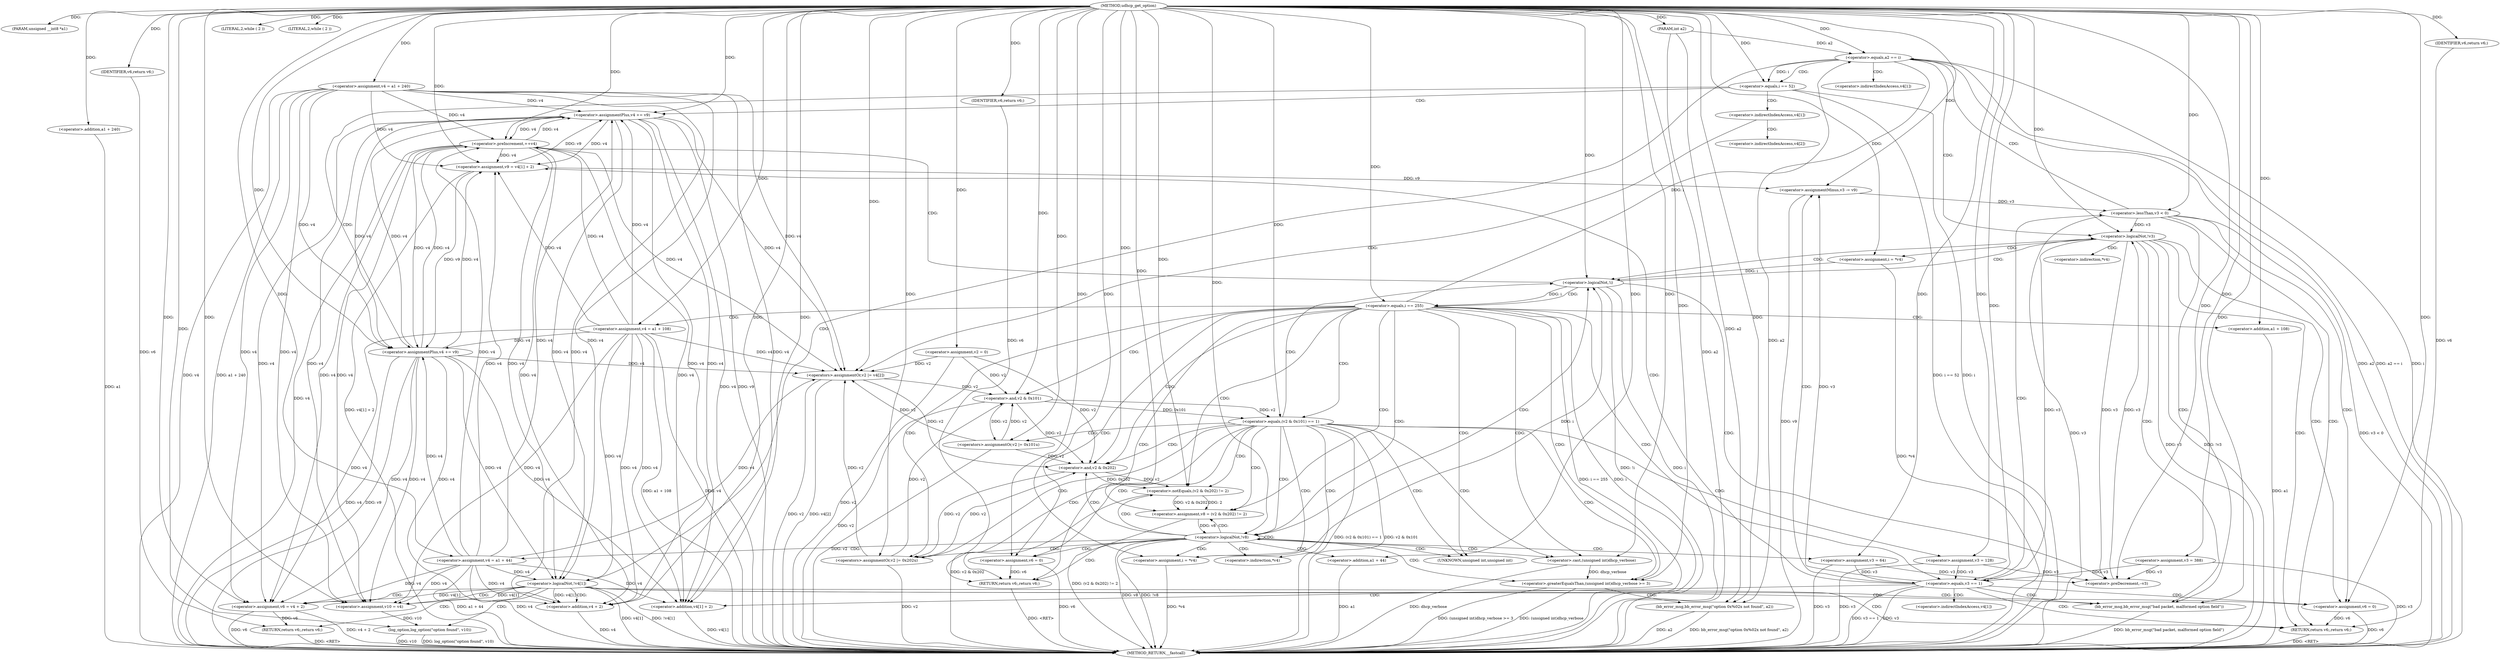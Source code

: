 digraph udhcp_get_option {  
"1000109" [label = "(METHOD,udhcp_get_option)" ]
"1000299" [label = "(METHOD_RETURN,__fastcall)" ]
"1000110" [label = "(PARAM,unsigned __int8 *a1)" ]
"1000111" [label = "(PARAM,int a2)" ]
"1000121" [label = "(<operator>.assignment,v2 = 0)" ]
"1000124" [label = "(<operator>.assignment,v3 = 388)" ]
"1000127" [label = "(<operator>.assignment,v4 = a1 + 240)" ]
"1000129" [label = "(<operator>.addition,a1 + 240)" ]
"1000133" [label = "(LITERAL,2,while ( 2 ))" ]
"1000136" [label = "(LITERAL,2,while ( 2 ))" ]
"1000139" [label = "(<operator>.assignment,i = *v4)" ]
"1000143" [label = "(<operator>.assignment,i = *v4)" ]
"1000149" [label = "(<operator>.logicalNot,!i)" ]
"1000152" [label = "(<operator>.preDecrement,--v3)" ]
"1000154" [label = "(<operator>.preIncrement,++v4)" ]
"1000158" [label = "(<operator>.equals,i == 255)" ]
"1000163" [label = "(<operator>.equals,v3 == 1)" ]
"1000167" [label = "(<operator>.assignment,v9 = v4[1] + 2)" ]
"1000169" [label = "(<operator>.addition,v4[1] + 2)" ]
"1000174" [label = "(<operator>.assignmentMinus,v3 -= v9)" ]
"1000178" [label = "(<operator>.lessThan,v3 < 0)" ]
"1000183" [label = "(<operator>.equals,a2 == i)" ]
"1000188" [label = "(<operator>.logicalNot,!v4[1])" ]
"1000194" [label = "(<operator>.assignment,v6 = 0)" ]
"1000197" [label = "(bb_error_msg,bb_error_msg(\"bad packet, malformed option field\"))" ]
"1000199" [label = "(RETURN,return v6;,return v6;)" ]
"1000200" [label = "(IDENTIFIER,v6,return v6;)" ]
"1000201" [label = "(<operator>.assignment,v10 = v4)" ]
"1000204" [label = "(<operator>.assignment,v6 = v4 + 2)" ]
"1000206" [label = "(<operator>.addition,v4 + 2)" ]
"1000209" [label = "(log_option,log_option(\"option found\", v10))" ]
"1000212" [label = "(RETURN,return v6;,return v6;)" ]
"1000213" [label = "(IDENTIFIER,v6,return v6;)" ]
"1000215" [label = "(<operator>.equals,i == 52)" ]
"1000223" [label = "(<operators>.assignmentOr,v2 |= v4[2])" ]
"1000228" [label = "(<operator>.assignmentPlus,v4 += v9)" ]
"1000233" [label = "(<operator>.assignmentPlus,v4 += v9)" ]
"1000238" [label = "(<operator>.logicalNot,!v3)" ]
"1000241" [label = "(<operator>.assignment,v4 = a1 + 108)" ]
"1000243" [label = "(<operator>.addition,a1 + 108)" ]
"1000247" [label = "(<operator>.equals,(v2 & 0x101) == 1)" ]
"1000248" [label = "(<operator>.and,v2 & 0x101)" ]
"1000253" [label = "(<operators>.assignmentOr,v2 |= 0x101u)" ]
"1000256" [label = "(<operator>.assignment,v3 = 128)" ]
"1000261" [label = "(<operator>.assignment,v8 = (v2 & 0x202) != 2)" ]
"1000263" [label = "(<operator>.notEquals,(v2 & 0x202) != 2)" ]
"1000264" [label = "(<operator>.and,v2 & 0x202)" ]
"1000268" [label = "(<operators>.assignmentOr,v2 |= 0x202u)" ]
"1000272" [label = "(<operator>.logicalNot,!v8)" ]
"1000275" [label = "(<operator>.assignment,v4 = a1 + 44)" ]
"1000277" [label = "(<operator>.addition,a1 + 44)" ]
"1000280" [label = "(<operator>.assignment,v3 = 64)" ]
"1000285" [label = "(<operator>.assignment,v6 = 0)" ]
"1000289" [label = "(<operator>.greaterEqualsThan,(unsigned int)dhcp_verbose >= 3)" ]
"1000290" [label = "(<operator>.cast,(unsigned int)dhcp_verbose)" ]
"1000294" [label = "(bb_error_msg,bb_error_msg(\"option 0x%02x not found\", a2))" ]
"1000297" [label = "(RETURN,return v6;,return v6;)" ]
"1000298" [label = "(IDENTIFIER,v6,return v6;)" ]
"1000141" [label = "(<operator>.indirection,*v4)" ]
"1000145" [label = "(<operator>.indirection,*v4)" ]
"1000170" [label = "(<operator>.indirectIndexAccess,v4[1])" ]
"1000189" [label = "(<operator>.indirectIndexAccess,v4[1])" ]
"1000220" [label = "(<operator>.indirectIndexAccess,v4[1])" ]
"1000225" [label = "(<operator>.indirectIndexAccess,v4[2])" ]
"1000291" [label = "(UNKNOWN,unsigned int,unsigned int)" ]
  "1000212" -> "1000299"  [ label = "DDG: <RET>"] 
  "1000199" -> "1000299"  [ label = "DDG: <RET>"] 
  "1000289" -> "1000299"  [ label = "DDG: (unsigned int)dhcp_verbose >= 3"] 
  "1000294" -> "1000299"  [ label = "DDG: bb_error_msg(\"option 0x%02x not found\", a2)"] 
  "1000163" -> "1000299"  [ label = "DDG: v3"] 
  "1000241" -> "1000299"  [ label = "DDG: a1 + 108"] 
  "1000204" -> "1000299"  [ label = "DDG: v6"] 
  "1000127" -> "1000299"  [ label = "DDG: v4"] 
  "1000163" -> "1000299"  [ label = "DDG: v3 == 1"] 
  "1000188" -> "1000299"  [ label = "DDG: v4[1]"] 
  "1000238" -> "1000299"  [ label = "DDG: v3"] 
  "1000243" -> "1000299"  [ label = "DDG: a1"] 
  "1000268" -> "1000299"  [ label = "DDG: v2"] 
  "1000121" -> "1000299"  [ label = "DDG: v2"] 
  "1000183" -> "1000299"  [ label = "DDG: a2"] 
  "1000178" -> "1000299"  [ label = "DDG: v3 < 0"] 
  "1000228" -> "1000299"  [ label = "DDG: v9"] 
  "1000209" -> "1000299"  [ label = "DDG: v10"] 
  "1000228" -> "1000299"  [ label = "DDG: v4"] 
  "1000289" -> "1000299"  [ label = "DDG: (unsigned int)dhcp_verbose"] 
  "1000233" -> "1000299"  [ label = "DDG: v4"] 
  "1000129" -> "1000299"  [ label = "DDG: a1"] 
  "1000294" -> "1000299"  [ label = "DDG: a2"] 
  "1000272" -> "1000299"  [ label = "DDG: !v8"] 
  "1000183" -> "1000299"  [ label = "DDG: a2 == i"] 
  "1000290" -> "1000299"  [ label = "DDG: dhcp_verbose"] 
  "1000223" -> "1000299"  [ label = "DDG: v2"] 
  "1000149" -> "1000299"  [ label = "DDG: i"] 
  "1000149" -> "1000299"  [ label = "DDG: !i"] 
  "1000154" -> "1000299"  [ label = "DDG: v4"] 
  "1000158" -> "1000299"  [ label = "DDG: i == 255"] 
  "1000247" -> "1000299"  [ label = "DDG: (v2 & 0x101) == 1"] 
  "1000215" -> "1000299"  [ label = "DDG: i == 52"] 
  "1000275" -> "1000299"  [ label = "DDG: a1 + 44"] 
  "1000261" -> "1000299"  [ label = "DDG: (v2 & 0x202) != 2"] 
  "1000158" -> "1000299"  [ label = "DDG: i"] 
  "1000183" -> "1000299"  [ label = "DDG: i"] 
  "1000206" -> "1000299"  [ label = "DDG: v4"] 
  "1000248" -> "1000299"  [ label = "DDG: v2"] 
  "1000247" -> "1000299"  [ label = "DDG: v2 & 0x101"] 
  "1000223" -> "1000299"  [ label = "DDG: v4[2]"] 
  "1000169" -> "1000299"  [ label = "DDG: v4[1]"] 
  "1000285" -> "1000299"  [ label = "DDG: v6"] 
  "1000256" -> "1000299"  [ label = "DDG: v3"] 
  "1000209" -> "1000299"  [ label = "DDG: log_option(\"option found\", v10)"] 
  "1000188" -> "1000299"  [ label = "DDG: !v4[1]"] 
  "1000280" -> "1000299"  [ label = "DDG: v3"] 
  "1000139" -> "1000299"  [ label = "DDG: *v4"] 
  "1000124" -> "1000299"  [ label = "DDG: v3"] 
  "1000204" -> "1000299"  [ label = "DDG: v4 + 2"] 
  "1000272" -> "1000299"  [ label = "DDG: v8"] 
  "1000241" -> "1000299"  [ label = "DDG: v4"] 
  "1000174" -> "1000299"  [ label = "DDG: v9"] 
  "1000178" -> "1000299"  [ label = "DDG: v3"] 
  "1000167" -> "1000299"  [ label = "DDG: v4[1] + 2"] 
  "1000277" -> "1000299"  [ label = "DDG: a1"] 
  "1000263" -> "1000299"  [ label = "DDG: v2 & 0x202"] 
  "1000143" -> "1000299"  [ label = "DDG: *v4"] 
  "1000215" -> "1000299"  [ label = "DDG: i"] 
  "1000127" -> "1000299"  [ label = "DDG: a1 + 240"] 
  "1000238" -> "1000299"  [ label = "DDG: !v3"] 
  "1000253" -> "1000299"  [ label = "DDG: v2"] 
  "1000111" -> "1000299"  [ label = "DDG: a2"] 
  "1000194" -> "1000299"  [ label = "DDG: v6"] 
  "1000275" -> "1000299"  [ label = "DDG: v4"] 
  "1000197" -> "1000299"  [ label = "DDG: bb_error_msg(\"bad packet, malformed option field\")"] 
  "1000233" -> "1000299"  [ label = "DDG: v9"] 
  "1000297" -> "1000299"  [ label = "DDG: <RET>"] 
  "1000109" -> "1000110"  [ label = "DDG: "] 
  "1000109" -> "1000111"  [ label = "DDG: "] 
  "1000109" -> "1000121"  [ label = "DDG: "] 
  "1000109" -> "1000124"  [ label = "DDG: "] 
  "1000109" -> "1000127"  [ label = "DDG: "] 
  "1000109" -> "1000129"  [ label = "DDG: "] 
  "1000109" -> "1000133"  [ label = "DDG: "] 
  "1000109" -> "1000136"  [ label = "DDG: "] 
  "1000109" -> "1000139"  [ label = "DDG: "] 
  "1000109" -> "1000143"  [ label = "DDG: "] 
  "1000143" -> "1000149"  [ label = "DDG: i"] 
  "1000139" -> "1000149"  [ label = "DDG: i"] 
  "1000109" -> "1000149"  [ label = "DDG: "] 
  "1000238" -> "1000152"  [ label = "DDG: v3"] 
  "1000256" -> "1000152"  [ label = "DDG: v3"] 
  "1000280" -> "1000152"  [ label = "DDG: v3"] 
  "1000124" -> "1000152"  [ label = "DDG: v3"] 
  "1000109" -> "1000152"  [ label = "DDG: "] 
  "1000127" -> "1000154"  [ label = "DDG: v4"] 
  "1000241" -> "1000154"  [ label = "DDG: v4"] 
  "1000275" -> "1000154"  [ label = "DDG: v4"] 
  "1000228" -> "1000154"  [ label = "DDG: v4"] 
  "1000233" -> "1000154"  [ label = "DDG: v4"] 
  "1000109" -> "1000154"  [ label = "DDG: "] 
  "1000149" -> "1000158"  [ label = "DDG: i"] 
  "1000109" -> "1000158"  [ label = "DDG: "] 
  "1000238" -> "1000163"  [ label = "DDG: v3"] 
  "1000256" -> "1000163"  [ label = "DDG: v3"] 
  "1000280" -> "1000163"  [ label = "DDG: v3"] 
  "1000124" -> "1000163"  [ label = "DDG: v3"] 
  "1000109" -> "1000163"  [ label = "DDG: "] 
  "1000127" -> "1000167"  [ label = "DDG: v4"] 
  "1000154" -> "1000167"  [ label = "DDG: v4"] 
  "1000241" -> "1000167"  [ label = "DDG: v4"] 
  "1000275" -> "1000167"  [ label = "DDG: v4"] 
  "1000228" -> "1000167"  [ label = "DDG: v4"] 
  "1000233" -> "1000167"  [ label = "DDG: v4"] 
  "1000109" -> "1000167"  [ label = "DDG: "] 
  "1000127" -> "1000169"  [ label = "DDG: v4"] 
  "1000154" -> "1000169"  [ label = "DDG: v4"] 
  "1000241" -> "1000169"  [ label = "DDG: v4"] 
  "1000275" -> "1000169"  [ label = "DDG: v4"] 
  "1000228" -> "1000169"  [ label = "DDG: v4"] 
  "1000233" -> "1000169"  [ label = "DDG: v4"] 
  "1000109" -> "1000169"  [ label = "DDG: "] 
  "1000167" -> "1000174"  [ label = "DDG: v9"] 
  "1000109" -> "1000174"  [ label = "DDG: "] 
  "1000163" -> "1000174"  [ label = "DDG: v3"] 
  "1000174" -> "1000178"  [ label = "DDG: v3"] 
  "1000109" -> "1000178"  [ label = "DDG: "] 
  "1000111" -> "1000183"  [ label = "DDG: a2"] 
  "1000109" -> "1000183"  [ label = "DDG: "] 
  "1000158" -> "1000183"  [ label = "DDG: i"] 
  "1000127" -> "1000188"  [ label = "DDG: v4"] 
  "1000154" -> "1000188"  [ label = "DDG: v4"] 
  "1000241" -> "1000188"  [ label = "DDG: v4"] 
  "1000275" -> "1000188"  [ label = "DDG: v4"] 
  "1000228" -> "1000188"  [ label = "DDG: v4"] 
  "1000233" -> "1000188"  [ label = "DDG: v4"] 
  "1000109" -> "1000194"  [ label = "DDG: "] 
  "1000109" -> "1000197"  [ label = "DDG: "] 
  "1000200" -> "1000199"  [ label = "DDG: v6"] 
  "1000194" -> "1000199"  [ label = "DDG: v6"] 
  "1000109" -> "1000200"  [ label = "DDG: "] 
  "1000127" -> "1000201"  [ label = "DDG: v4"] 
  "1000188" -> "1000201"  [ label = "DDG: v4[1]"] 
  "1000154" -> "1000201"  [ label = "DDG: v4"] 
  "1000241" -> "1000201"  [ label = "DDG: v4"] 
  "1000275" -> "1000201"  [ label = "DDG: v4"] 
  "1000228" -> "1000201"  [ label = "DDG: v4"] 
  "1000233" -> "1000201"  [ label = "DDG: v4"] 
  "1000109" -> "1000201"  [ label = "DDG: "] 
  "1000188" -> "1000204"  [ label = "DDG: v4[1]"] 
  "1000109" -> "1000204"  [ label = "DDG: "] 
  "1000127" -> "1000204"  [ label = "DDG: v4"] 
  "1000154" -> "1000204"  [ label = "DDG: v4"] 
  "1000241" -> "1000204"  [ label = "DDG: v4"] 
  "1000275" -> "1000204"  [ label = "DDG: v4"] 
  "1000228" -> "1000204"  [ label = "DDG: v4"] 
  "1000233" -> "1000204"  [ label = "DDG: v4"] 
  "1000188" -> "1000206"  [ label = "DDG: v4[1]"] 
  "1000109" -> "1000206"  [ label = "DDG: "] 
  "1000127" -> "1000206"  [ label = "DDG: v4"] 
  "1000154" -> "1000206"  [ label = "DDG: v4"] 
  "1000241" -> "1000206"  [ label = "DDG: v4"] 
  "1000275" -> "1000206"  [ label = "DDG: v4"] 
  "1000228" -> "1000206"  [ label = "DDG: v4"] 
  "1000233" -> "1000206"  [ label = "DDG: v4"] 
  "1000109" -> "1000209"  [ label = "DDG: "] 
  "1000201" -> "1000209"  [ label = "DDG: v10"] 
  "1000213" -> "1000212"  [ label = "DDG: v6"] 
  "1000204" -> "1000212"  [ label = "DDG: v6"] 
  "1000109" -> "1000213"  [ label = "DDG: "] 
  "1000183" -> "1000215"  [ label = "DDG: i"] 
  "1000109" -> "1000215"  [ label = "DDG: "] 
  "1000127" -> "1000223"  [ label = "DDG: v4"] 
  "1000154" -> "1000223"  [ label = "DDG: v4"] 
  "1000241" -> "1000223"  [ label = "DDG: v4"] 
  "1000275" -> "1000223"  [ label = "DDG: v4"] 
  "1000228" -> "1000223"  [ label = "DDG: v4"] 
  "1000233" -> "1000223"  [ label = "DDG: v4"] 
  "1000268" -> "1000223"  [ label = "DDG: v2"] 
  "1000121" -> "1000223"  [ label = "DDG: v2"] 
  "1000253" -> "1000223"  [ label = "DDG: v2"] 
  "1000109" -> "1000223"  [ label = "DDG: "] 
  "1000109" -> "1000228"  [ label = "DDG: "] 
  "1000167" -> "1000228"  [ label = "DDG: v9"] 
  "1000127" -> "1000228"  [ label = "DDG: v4"] 
  "1000154" -> "1000228"  [ label = "DDG: v4"] 
  "1000241" -> "1000228"  [ label = "DDG: v4"] 
  "1000275" -> "1000228"  [ label = "DDG: v4"] 
  "1000233" -> "1000228"  [ label = "DDG: v4"] 
  "1000109" -> "1000233"  [ label = "DDG: "] 
  "1000167" -> "1000233"  [ label = "DDG: v9"] 
  "1000127" -> "1000233"  [ label = "DDG: v4"] 
  "1000154" -> "1000233"  [ label = "DDG: v4"] 
  "1000241" -> "1000233"  [ label = "DDG: v4"] 
  "1000275" -> "1000233"  [ label = "DDG: v4"] 
  "1000228" -> "1000233"  [ label = "DDG: v4"] 
  "1000152" -> "1000238"  [ label = "DDG: v3"] 
  "1000178" -> "1000238"  [ label = "DDG: v3"] 
  "1000109" -> "1000238"  [ label = "DDG: "] 
  "1000109" -> "1000241"  [ label = "DDG: "] 
  "1000109" -> "1000243"  [ label = "DDG: "] 
  "1000248" -> "1000247"  [ label = "DDG: v2"] 
  "1000248" -> "1000247"  [ label = "DDG: 0x101"] 
  "1000268" -> "1000248"  [ label = "DDG: v2"] 
  "1000121" -> "1000248"  [ label = "DDG: v2"] 
  "1000223" -> "1000248"  [ label = "DDG: v2"] 
  "1000253" -> "1000248"  [ label = "DDG: v2"] 
  "1000109" -> "1000248"  [ label = "DDG: "] 
  "1000109" -> "1000247"  [ label = "DDG: "] 
  "1000109" -> "1000253"  [ label = "DDG: "] 
  "1000248" -> "1000253"  [ label = "DDG: v2"] 
  "1000109" -> "1000256"  [ label = "DDG: "] 
  "1000263" -> "1000261"  [ label = "DDG: v2 & 0x202"] 
  "1000263" -> "1000261"  [ label = "DDG: 2"] 
  "1000109" -> "1000261"  [ label = "DDG: "] 
  "1000264" -> "1000263"  [ label = "DDG: v2"] 
  "1000264" -> "1000263"  [ label = "DDG: 0x202"] 
  "1000268" -> "1000264"  [ label = "DDG: v2"] 
  "1000121" -> "1000264"  [ label = "DDG: v2"] 
  "1000223" -> "1000264"  [ label = "DDG: v2"] 
  "1000248" -> "1000264"  [ label = "DDG: v2"] 
  "1000253" -> "1000264"  [ label = "DDG: v2"] 
  "1000109" -> "1000264"  [ label = "DDG: "] 
  "1000109" -> "1000263"  [ label = "DDG: "] 
  "1000109" -> "1000268"  [ label = "DDG: "] 
  "1000264" -> "1000268"  [ label = "DDG: v2"] 
  "1000261" -> "1000272"  [ label = "DDG: v8"] 
  "1000109" -> "1000272"  [ label = "DDG: "] 
  "1000109" -> "1000275"  [ label = "DDG: "] 
  "1000109" -> "1000277"  [ label = "DDG: "] 
  "1000109" -> "1000280"  [ label = "DDG: "] 
  "1000109" -> "1000285"  [ label = "DDG: "] 
  "1000290" -> "1000289"  [ label = "DDG: dhcp_verbose"] 
  "1000109" -> "1000290"  [ label = "DDG: "] 
  "1000109" -> "1000289"  [ label = "DDG: "] 
  "1000109" -> "1000294"  [ label = "DDG: "] 
  "1000183" -> "1000294"  [ label = "DDG: a2"] 
  "1000111" -> "1000294"  [ label = "DDG: a2"] 
  "1000298" -> "1000297"  [ label = "DDG: v6"] 
  "1000285" -> "1000297"  [ label = "DDG: v6"] 
  "1000109" -> "1000298"  [ label = "DDG: "] 
  "1000149" -> "1000238"  [ label = "CDG: "] 
  "1000149" -> "1000158"  [ label = "CDG: "] 
  "1000149" -> "1000154"  [ label = "CDG: "] 
  "1000149" -> "1000152"  [ label = "CDG: "] 
  "1000158" -> "1000163"  [ label = "CDG: "] 
  "1000158" -> "1000248"  [ label = "CDG: "] 
  "1000158" -> "1000247"  [ label = "CDG: "] 
  "1000158" -> "1000243"  [ label = "CDG: "] 
  "1000158" -> "1000241"  [ label = "CDG: "] 
  "1000158" -> "1000272"  [ label = "CDG: "] 
  "1000158" -> "1000268"  [ label = "CDG: "] 
  "1000158" -> "1000264"  [ label = "CDG: "] 
  "1000158" -> "1000263"  [ label = "CDG: "] 
  "1000158" -> "1000261"  [ label = "CDG: "] 
  "1000158" -> "1000285"  [ label = "CDG: "] 
  "1000158" -> "1000297"  [ label = "CDG: "] 
  "1000158" -> "1000291"  [ label = "CDG: "] 
  "1000158" -> "1000290"  [ label = "CDG: "] 
  "1000158" -> "1000289"  [ label = "CDG: "] 
  "1000163" -> "1000174"  [ label = "CDG: "] 
  "1000163" -> "1000170"  [ label = "CDG: "] 
  "1000163" -> "1000169"  [ label = "CDG: "] 
  "1000163" -> "1000167"  [ label = "CDG: "] 
  "1000163" -> "1000178"  [ label = "CDG: "] 
  "1000163" -> "1000199"  [ label = "CDG: "] 
  "1000163" -> "1000197"  [ label = "CDG: "] 
  "1000163" -> "1000194"  [ label = "CDG: "] 
  "1000178" -> "1000183"  [ label = "CDG: "] 
  "1000178" -> "1000199"  [ label = "CDG: "] 
  "1000178" -> "1000197"  [ label = "CDG: "] 
  "1000178" -> "1000194"  [ label = "CDG: "] 
  "1000183" -> "1000189"  [ label = "CDG: "] 
  "1000183" -> "1000188"  [ label = "CDG: "] 
  "1000183" -> "1000215"  [ label = "CDG: "] 
  "1000183" -> "1000238"  [ label = "CDG: "] 
  "1000188" -> "1000206"  [ label = "CDG: "] 
  "1000188" -> "1000204"  [ label = "CDG: "] 
  "1000188" -> "1000201"  [ label = "CDG: "] 
  "1000188" -> "1000199"  [ label = "CDG: "] 
  "1000188" -> "1000197"  [ label = "CDG: "] 
  "1000188" -> "1000194"  [ label = "CDG: "] 
  "1000188" -> "1000212"  [ label = "CDG: "] 
  "1000188" -> "1000209"  [ label = "CDG: "] 
  "1000215" -> "1000220"  [ label = "CDG: "] 
  "1000215" -> "1000233"  [ label = "CDG: "] 
  "1000215" -> "1000228"  [ label = "CDG: "] 
  "1000220" -> "1000223"  [ label = "CDG: "] 
  "1000220" -> "1000225"  [ label = "CDG: "] 
  "1000238" -> "1000199"  [ label = "CDG: "] 
  "1000238" -> "1000197"  [ label = "CDG: "] 
  "1000238" -> "1000194"  [ label = "CDG: "] 
  "1000238" -> "1000143"  [ label = "CDG: "] 
  "1000238" -> "1000149"  [ label = "CDG: "] 
  "1000238" -> "1000145"  [ label = "CDG: "] 
  "1000247" -> "1000256"  [ label = "CDG: "] 
  "1000247" -> "1000253"  [ label = "CDG: "] 
  "1000247" -> "1000272"  [ label = "CDG: "] 
  "1000247" -> "1000268"  [ label = "CDG: "] 
  "1000247" -> "1000264"  [ label = "CDG: "] 
  "1000247" -> "1000263"  [ label = "CDG: "] 
  "1000247" -> "1000261"  [ label = "CDG: "] 
  "1000247" -> "1000285"  [ label = "CDG: "] 
  "1000247" -> "1000297"  [ label = "CDG: "] 
  "1000247" -> "1000291"  [ label = "CDG: "] 
  "1000247" -> "1000290"  [ label = "CDG: "] 
  "1000247" -> "1000289"  [ label = "CDG: "] 
  "1000247" -> "1000141"  [ label = "CDG: "] 
  "1000247" -> "1000139"  [ label = "CDG: "] 
  "1000247" -> "1000149"  [ label = "CDG: "] 
  "1000272" -> "1000285"  [ label = "CDG: "] 
  "1000272" -> "1000280"  [ label = "CDG: "] 
  "1000272" -> "1000277"  [ label = "CDG: "] 
  "1000272" -> "1000275"  [ label = "CDG: "] 
  "1000272" -> "1000297"  [ label = "CDG: "] 
  "1000272" -> "1000291"  [ label = "CDG: "] 
  "1000272" -> "1000290"  [ label = "CDG: "] 
  "1000272" -> "1000289"  [ label = "CDG: "] 
  "1000272" -> "1000272"  [ label = "CDG: "] 
  "1000272" -> "1000268"  [ label = "CDG: "] 
  "1000272" -> "1000264"  [ label = "CDG: "] 
  "1000272" -> "1000263"  [ label = "CDG: "] 
  "1000272" -> "1000261"  [ label = "CDG: "] 
  "1000272" -> "1000141"  [ label = "CDG: "] 
  "1000272" -> "1000139"  [ label = "CDG: "] 
  "1000272" -> "1000149"  [ label = "CDG: "] 
  "1000289" -> "1000294"  [ label = "CDG: "] 
}
